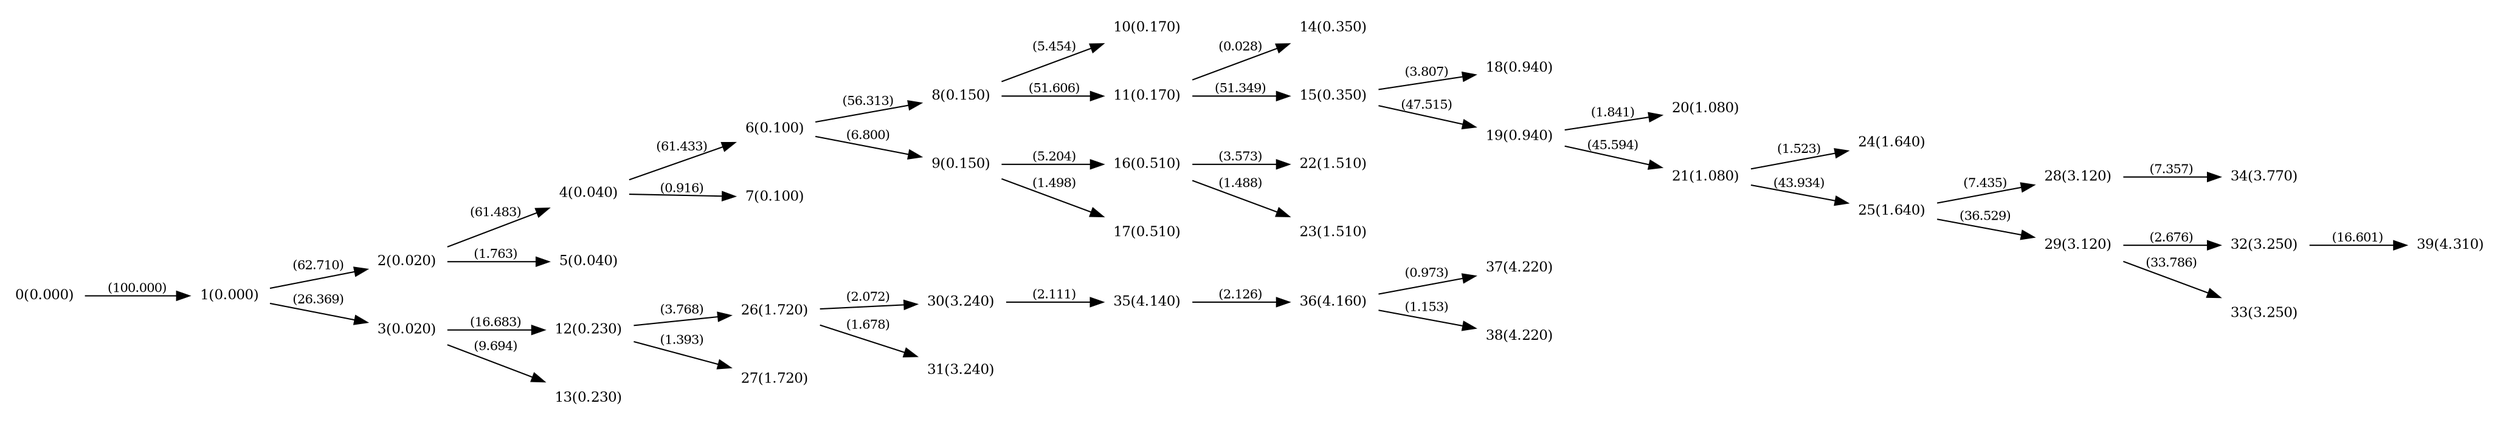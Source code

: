 digraph "graph" {

rankdir="LR";
node [shape=plaintext, fontsize=11];
edge [fontsize=10];

0 [label="0(0.000)"];
1 [label="1(0.000)"];
2 [label="2(0.020)"];
3 [label="3(0.020)"];
4 [label="4(0.040)"];
5 [label="5(0.040)"];
6 [label="6(0.100)"];
7 [label="7(0.100)"];
8 [label="8(0.150)"];
9 [label="9(0.150)"];
10 [label="10(0.170)"];
11 [label="11(0.170)"];
12 [label="12(0.230)"];
13 [label="13(0.230)"];
14 [label="14(0.350)"];
15 [label="15(0.350)"];
16 [label="16(0.510)"];
17 [label="17(0.510)"];
18 [label="18(0.940)"];
19 [label="19(0.940)"];
20 [label="20(1.080)"];
21 [label="21(1.080)"];
22 [label="22(1.510)"];
23 [label="23(1.510)"];
24 [label="24(1.640)"];
25 [label="25(1.640)"];
26 [label="26(1.720)"];
27 [label="27(1.720)"];
28 [label="28(3.120)"];
29 [label="29(3.120)"];
30 [label="30(3.240)"];
31 [label="31(3.240)"];
32 [label="32(3.250)"];
33 [label="33(3.250)"];
34 [label="34(3.770)"];
35 [label="35(4.140)"];
36 [label="36(4.160)"];
37 [label="37(4.220)"];
38 [label="38(4.220)"];
39 [label="39(4.310)"];

0->1 [label="(100.000)"];
1->2 [label="(62.710)"];
1->3 [label="(26.369)"];
2->4 [label="(61.483)"];
2->5 [label="(1.763)"];
4->6 [label="(61.433)"];
4->7 [label="(0.916)"];
6->8 [label="(56.313)"];
6->9 [label="(6.800)"];
8->10 [label="(5.454)"];
8->11 [label="(51.606)"];
3->12 [label="(16.683)"];
3->13 [label="(9.694)"];
11->14 [label="(0.028)"];
11->15 [label="(51.349)"];
9->16 [label="(5.204)"];
9->17 [label="(1.498)"];
15->18 [label="(3.807)"];
15->19 [label="(47.515)"];
19->20 [label="(1.841)"];
19->21 [label="(45.594)"];
16->22 [label="(3.573)"];
16->23 [label="(1.488)"];
21->24 [label="(1.523)"];
21->25 [label="(43.934)"];
12->26 [label="(3.768)"];
12->27 [label="(1.393)"];
25->28 [label="(7.435)"];
25->29 [label="(36.529)"];
26->30 [label="(2.072)"];
26->31 [label="(1.678)"];
29->32 [label="(2.676)"];
29->33 [label="(33.786)"];
28->34 [label="(7.357)"];
30->35 [label="(2.111)"];
35->36 [label="(2.126)"];
36->37 [label="(0.973)"];
36->38 [label="(1.153)"];
32->39 [label="(16.601)"];

}
